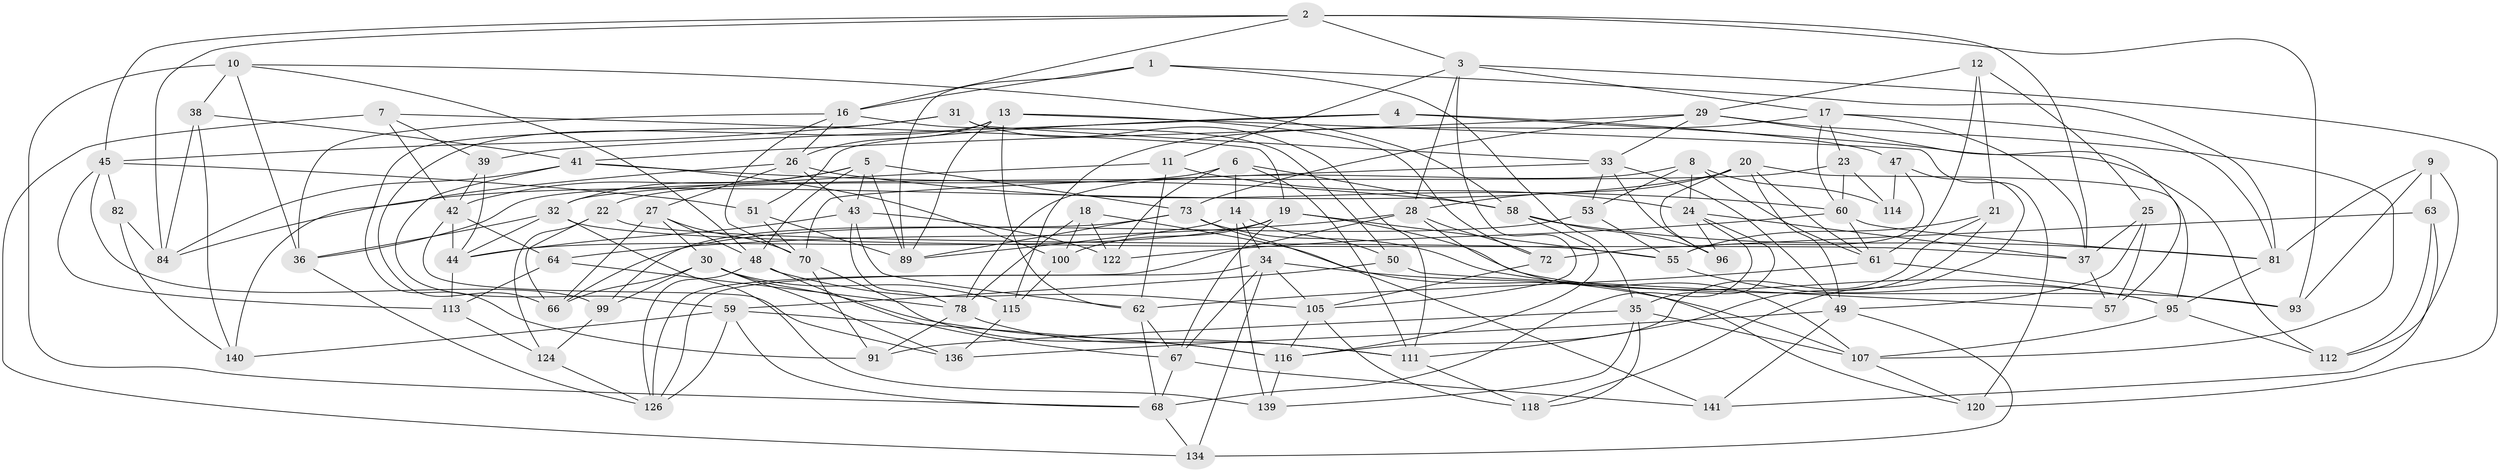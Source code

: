 // original degree distribution, {4: 1.0}
// Generated by graph-tools (version 1.1) at 2025/42/03/06/25 10:42:23]
// undirected, 93 vertices, 233 edges
graph export_dot {
graph [start="1"]
  node [color=gray90,style=filled];
  1;
  2 [super="+76"];
  3 [super="+125"];
  4;
  5 [super="+101"];
  6 [super="+137"];
  7;
  8 [super="+15"];
  9;
  10 [super="+123"];
  11;
  12;
  13 [super="+65"];
  14 [super="+90"];
  16 [super="+46"];
  17 [super="+75"];
  18;
  19 [super="+138"];
  20 [super="+145"];
  21;
  22;
  23;
  24 [super="+103"];
  25;
  26 [super="+52"];
  27 [super="+106"];
  28 [super="+108"];
  29 [super="+79"];
  30 [super="+131"];
  31;
  32 [super="+142"];
  33 [super="+40"];
  34 [super="+80"];
  35 [super="+132"];
  36 [super="+109"];
  37 [super="+121"];
  38;
  39;
  41 [super="+94"];
  42 [super="+119"];
  43 [super="+54"];
  44 [super="+69"];
  45 [super="+87"];
  47;
  48 [super="+97"];
  49 [super="+56"];
  50;
  51;
  53;
  55 [super="+98"];
  57;
  58 [super="+83"];
  59 [super="+71"];
  60 [super="+74"];
  61 [super="+129"];
  62 [super="+85"];
  63;
  64;
  66 [super="+102"];
  67 [super="+144"];
  68 [super="+135"];
  70 [super="+77"];
  72;
  73 [super="+104"];
  78 [super="+92"];
  81 [super="+86"];
  82;
  84 [super="+88"];
  89 [super="+128"];
  91;
  93;
  95 [super="+127"];
  96;
  99;
  100;
  105 [super="+110"];
  107 [super="+143"];
  111 [super="+133"];
  112;
  113;
  114;
  115;
  116 [super="+117"];
  118;
  120;
  122;
  124;
  126 [super="+130"];
  134;
  136;
  139;
  140;
  141;
  1 -- 16;
  1 -- 35;
  1 -- 89;
  1 -- 81;
  2 -- 45;
  2 -- 16;
  2 -- 84;
  2 -- 3;
  2 -- 93;
  2 -- 37;
  3 -- 120;
  3 -- 11;
  3 -- 17;
  3 -- 28;
  3 -- 105;
  4 -- 47;
  4 -- 39;
  4 -- 112;
  4 -- 51;
  5 -- 48;
  5 -- 43;
  5 -- 89;
  5 -- 73;
  5 -- 42;
  5 -- 32;
  6 -- 22;
  6 -- 58;
  6 -- 14 [weight=2];
  6 -- 122;
  6 -- 111;
  7 -- 42;
  7 -- 19;
  7 -- 134;
  7 -- 39;
  8 -- 114 [weight=2];
  8 -- 24;
  8 -- 53;
  8 -- 61;
  8 -- 78;
  9 -- 93;
  9 -- 63;
  9 -- 112;
  9 -- 81;
  10 -- 38;
  10 -- 48;
  10 -- 68;
  10 -- 58;
  10 -- 36 [weight=2];
  11 -- 62;
  11 -- 24;
  11 -- 32;
  12 -- 61;
  12 -- 25;
  12 -- 21;
  12 -- 29;
  13 -- 120;
  13 -- 66;
  13 -- 72;
  13 -- 26;
  13 -- 62;
  13 -- 89;
  14 -- 50;
  14 -- 139;
  14 -- 34;
  14 -- 89;
  16 -- 26;
  16 -- 50;
  16 -- 70;
  16 -- 36;
  17 -- 60;
  17 -- 81;
  17 -- 115;
  17 -- 37;
  17 -- 23;
  18 -- 120;
  18 -- 122;
  18 -- 100;
  18 -- 78;
  19 -- 55;
  19 -- 100;
  19 -- 44;
  19 -- 93;
  19 -- 67;
  20 -- 61;
  20 -- 96;
  20 -- 95;
  20 -- 84;
  20 -- 49;
  20 -- 28;
  21 -- 116;
  21 -- 55;
  21 -- 111;
  22 -- 66;
  22 -- 55;
  22 -- 124;
  23 -- 36;
  23 -- 114;
  23 -- 60;
  24 -- 96;
  24 -- 37;
  24 -- 68;
  24 -- 35;
  25 -- 57;
  25 -- 49;
  25 -- 37;
  26 -- 60;
  26 -- 140;
  26 -- 43;
  26 -- 27;
  27 -- 30;
  27 -- 66 [weight=2];
  27 -- 48;
  27 -- 70;
  28 -- 72;
  28 -- 107;
  28 -- 64;
  28 -- 126;
  29 -- 33;
  29 -- 57;
  29 -- 73;
  29 -- 41;
  29 -- 107;
  30 -- 115;
  30 -- 136;
  30 -- 99;
  30 -- 66;
  30 -- 111;
  31 -- 91;
  31 -- 111;
  31 -- 45;
  31 -- 33;
  32 -- 44;
  32 -- 139;
  32 -- 37;
  32 -- 36;
  33 -- 96;
  33 -- 53;
  33 -- 49;
  33 -- 70;
  34 -- 134;
  34 -- 67;
  34 -- 105;
  34 -- 107;
  34 -- 126;
  35 -- 91;
  35 -- 139;
  35 -- 107;
  35 -- 118;
  36 -- 126;
  37 -- 57;
  38 -- 140;
  38 -- 41;
  38 -- 84;
  39 -- 44;
  39 -- 42;
  41 -- 59;
  41 -- 100;
  41 -- 58;
  41 -- 84;
  42 -- 64;
  42 -- 136;
  42 -- 44;
  43 -- 78;
  43 -- 62;
  43 -- 122;
  43 -- 44;
  44 -- 113;
  45 -- 113;
  45 -- 82;
  45 -- 99;
  45 -- 51;
  47 -- 114;
  47 -- 55;
  47 -- 118;
  48 -- 105;
  48 -- 67;
  48 -- 126;
  49 -- 134;
  49 -- 136;
  49 -- 141;
  50 -- 57;
  50 -- 59;
  51 -- 89;
  51 -- 70;
  53 -- 66;
  53 -- 55;
  55 -- 95;
  58 -- 81;
  58 -- 96;
  58 -- 116;
  59 -- 140;
  59 -- 116;
  59 -- 68;
  59 -- 126;
  60 -- 81;
  60 -- 122;
  60 -- 61;
  61 -- 62;
  61 -- 93;
  62 -- 67;
  62 -- 68;
  63 -- 141;
  63 -- 112;
  63 -- 72;
  64 -- 113;
  64 -- 78;
  67 -- 68;
  67 -- 141;
  68 -- 134;
  70 -- 91;
  70 -- 116;
  72 -- 105;
  73 -- 99;
  73 -- 141;
  73 -- 89;
  73 -- 95;
  78 -- 91;
  78 -- 111;
  81 -- 95;
  82 -- 84 [weight=2];
  82 -- 140;
  95 -- 107;
  95 -- 112;
  99 -- 124;
  100 -- 115;
  105 -- 116;
  105 -- 118;
  107 -- 120;
  111 -- 118;
  113 -- 124;
  115 -- 136;
  116 -- 139;
  124 -- 126;
}
